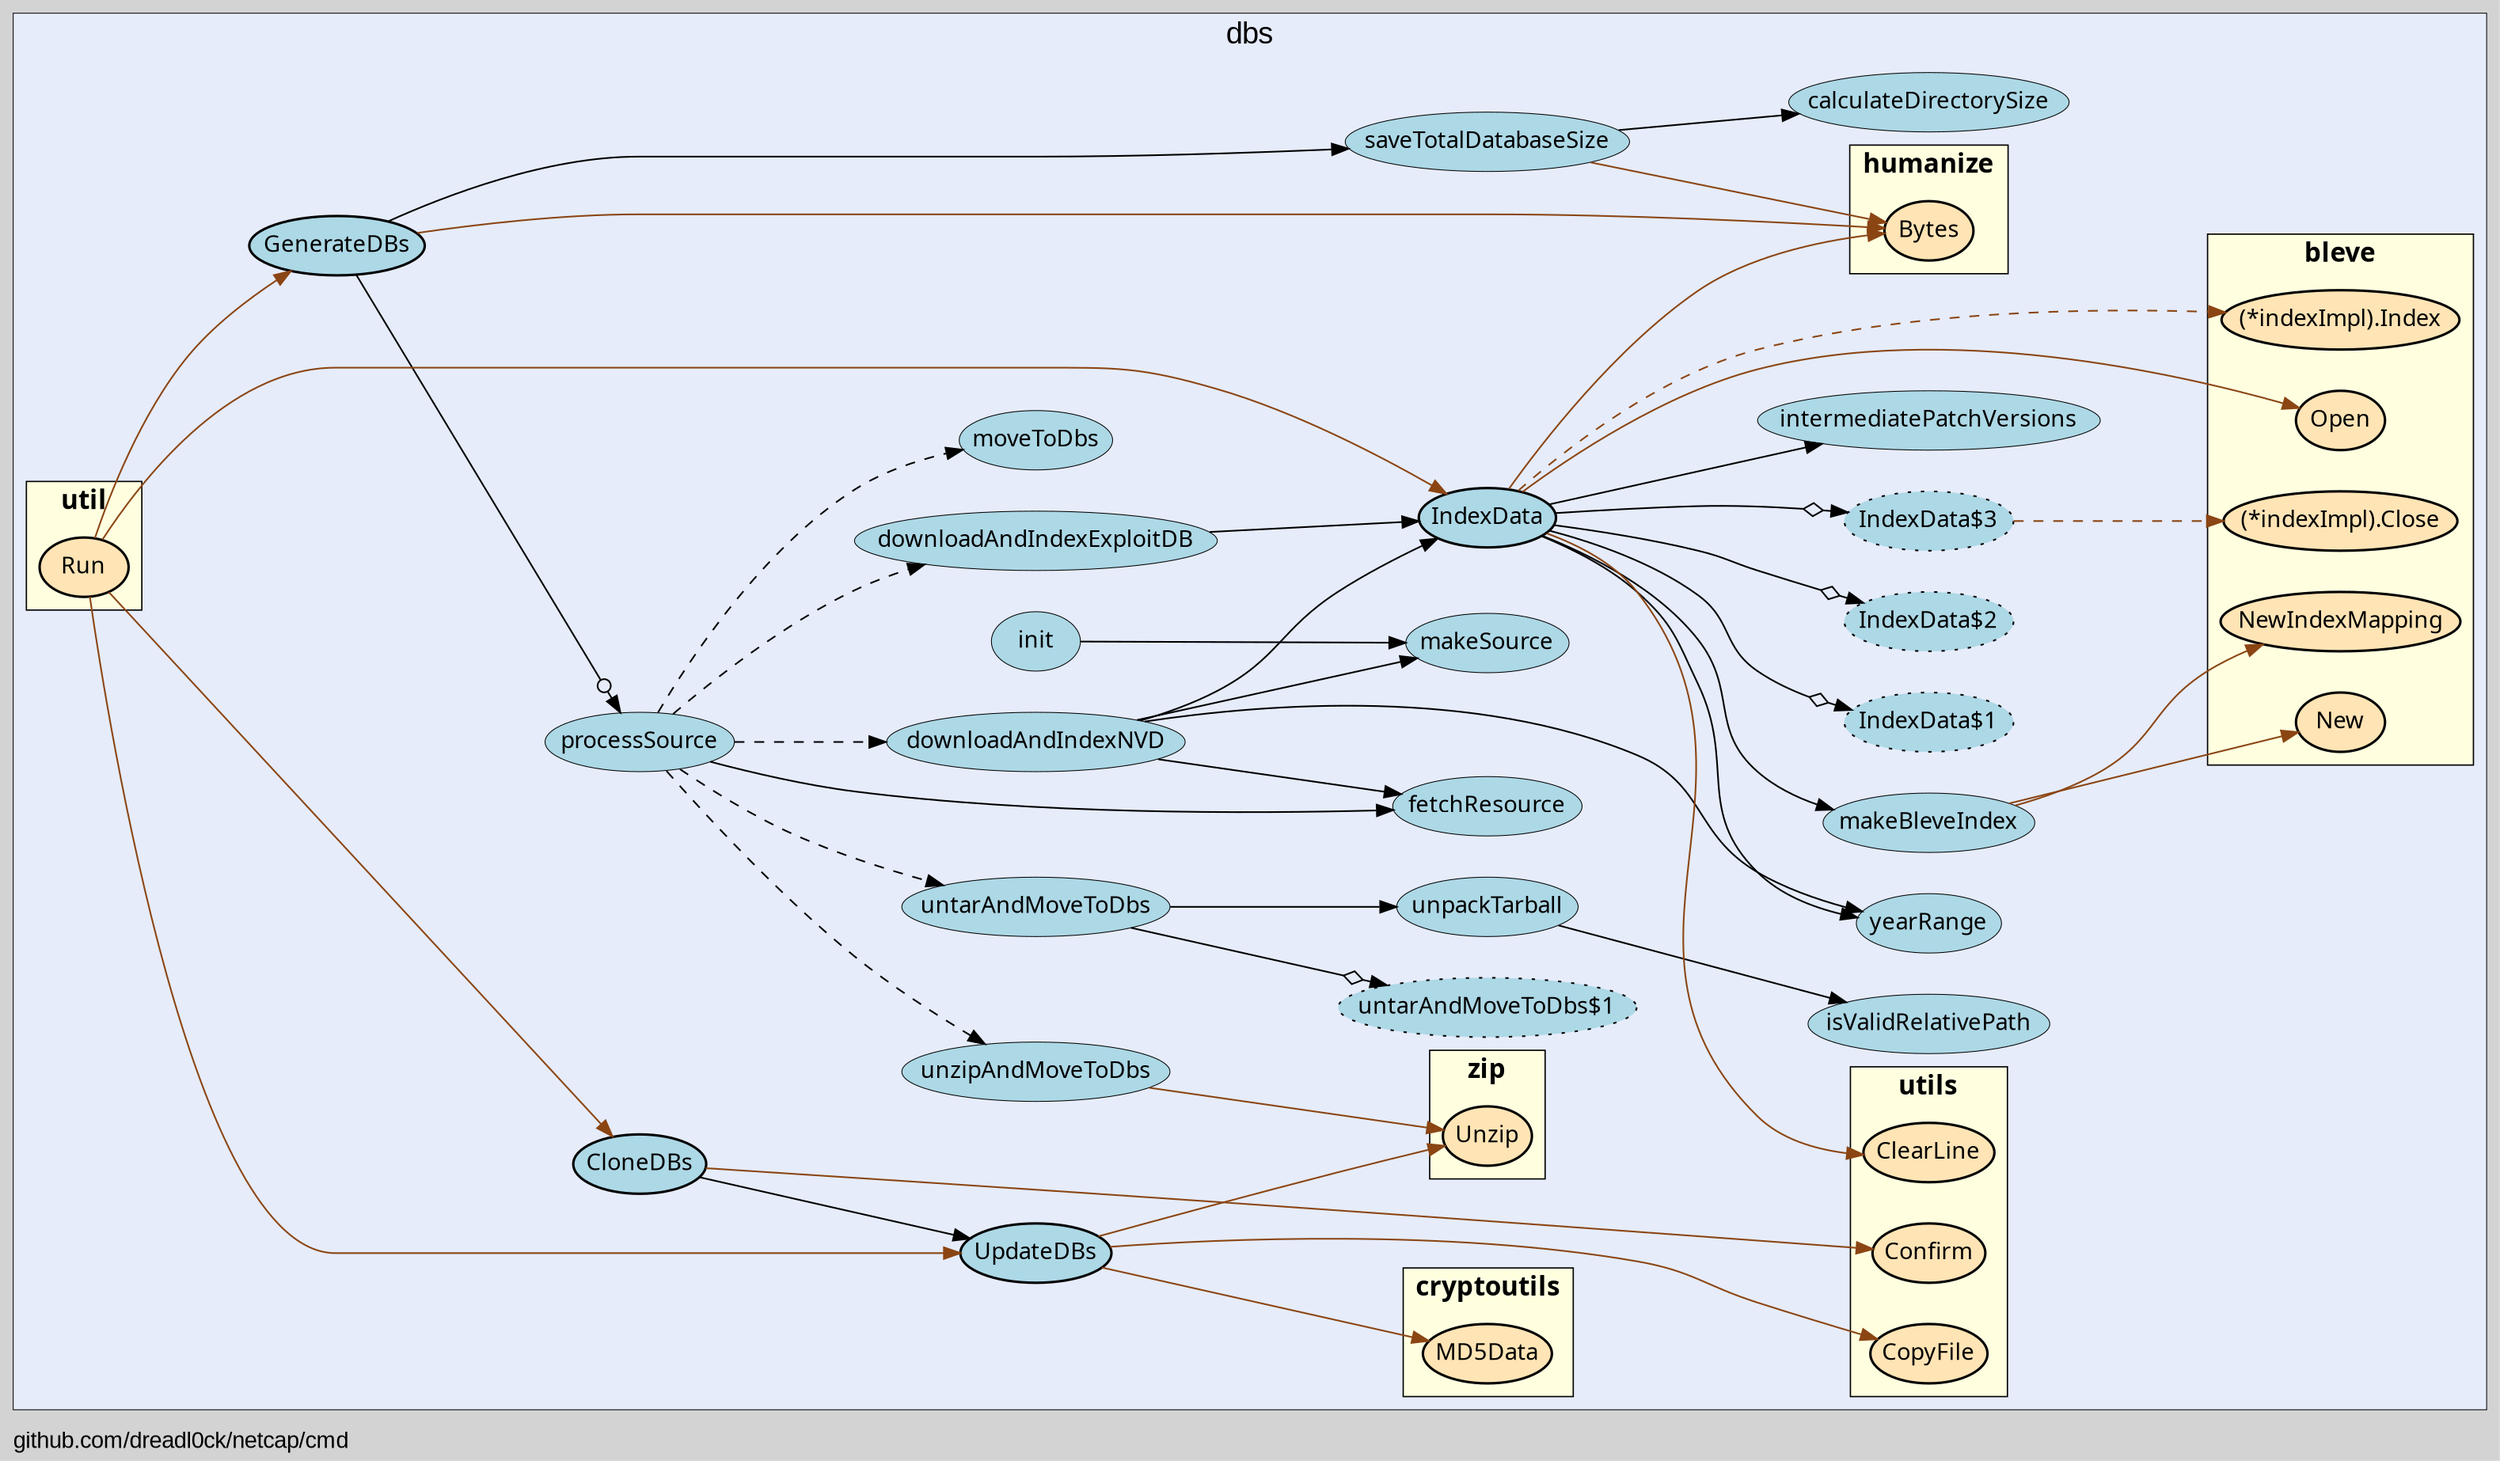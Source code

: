 digraph gocallvis {
    label="github.com/dreadl0ck/netcap/cmd";
    labeljust="l";
    fontname="Arial";
    fontsize="14";
    rankdir="LR";
    bgcolor="lightgray";
    style="solid";
    penwidth="0.5";
    pad="0.0";
    nodesep="0.35";

    node [shape="ellipse" style="filled" fillcolor="honeydew" fontname="Verdana" penwidth="1.0" margin="0.05,0.0"];
    edge [minlen="2"]

    subgraph "cluster_focus" {
        bgcolor="#e6ecfa";
label="dbs";
labelloc="t";
labeljust="c";
fontsize="18";
        
        "github.com/dreadl0ck/netcap/dbs.CloneDBs" [ label="CloneDBs" penwidth="1.5" fillcolor="lightblue" ]
        "github.com/dreadl0ck/netcap/dbs.UpdateDBs" [ fillcolor="lightblue" label="UpdateDBs" penwidth="1.5" ]
        "github.com/dreadl0ck/netcap/dbs.processSource" [ fillcolor="lightblue" label="processSource" penwidth="0.5" ]
        "github.com/dreadl0ck/netcap/dbs.fetchResource" [ fillcolor="lightblue" label="fetchResource" penwidth="0.5" ]
        "github.com/dreadl0ck/netcap/dbs.moveToDbs" [ fillcolor="lightblue" label="moveToDbs" penwidth="0.5" ]
        "github.com/dreadl0ck/netcap/dbs.unzipAndMoveToDbs" [ fillcolor="lightblue" label="unzipAndMoveToDbs" penwidth="0.5" ]
        "github.com/dreadl0ck/netcap/dbs.untarAndMoveToDbs" [ fillcolor="lightblue" label="untarAndMoveToDbs" penwidth="0.5" ]
        "github.com/dreadl0ck/netcap/dbs.untarAndMoveToDbs$1" [ fillcolor="lightblue" label="untarAndMoveToDbs$1" style="dotted,filled" ]
        "github.com/dreadl0ck/netcap/dbs.unpackTarball" [ fillcolor="lightblue" label="unpackTarball" penwidth="0.5" ]
        "github.com/dreadl0ck/netcap/dbs.isValidRelativePath" [ fillcolor="lightblue" label="isValidRelativePath" penwidth="0.5" ]
        "github.com/dreadl0ck/netcap/dbs.downloadAndIndexNVD" [ fillcolor="lightblue" label="downloadAndIndexNVD" penwidth="0.5" ]
        "github.com/dreadl0ck/netcap/dbs.yearRange" [ fillcolor="lightblue" label="yearRange" penwidth="0.5" ]
        "github.com/dreadl0ck/netcap/dbs.makeSource" [ fillcolor="lightblue" label="makeSource" penwidth="0.5" ]
        "github.com/dreadl0ck/netcap/dbs.IndexData" [ fillcolor="lightblue" label="IndexData" penwidth="1.5" ]
        "github.com/dreadl0ck/netcap/dbs.makeBleveIndex" [ fillcolor="lightblue" label="makeBleveIndex" penwidth="0.5" ]
        "github.com/dreadl0ck/netcap/dbs.IndexData$1" [ fillcolor="lightblue" label="IndexData$1" style="dotted,filled" ]
        "github.com/dreadl0ck/netcap/dbs.IndexData$2" [ fillcolor="lightblue" label="IndexData$2" style="dotted,filled" ]
        "github.com/dreadl0ck/netcap/dbs.IndexData$3" [ fillcolor="lightblue" label="IndexData$3" style="dotted,filled" ]
        "github.com/dreadl0ck/netcap/dbs.intermediatePatchVersions" [ label="intermediatePatchVersions" penwidth="0.5" fillcolor="lightblue" ]
        "github.com/dreadl0ck/netcap/dbs.downloadAndIndexExploitDB" [ fillcolor="lightblue" label="downloadAndIndexExploitDB" penwidth="0.5" ]
        "github.com/dreadl0ck/netcap/dbs.GenerateDBs" [ fillcolor="lightblue" label="GenerateDBs" penwidth="1.5" ]
        "github.com/dreadl0ck/netcap/dbs.saveTotalDatabaseSize" [ penwidth="0.5" fillcolor="lightblue" label="saveTotalDatabaseSize" ]
        "github.com/dreadl0ck/netcap/dbs.calculateDirectorySize" [ label="calculateDirectorySize" penwidth="0.5" fillcolor="lightblue" ]
        "github.com/dreadl0ck/netcap/dbs.init" [ fillcolor="lightblue" label="init" penwidth="0.5" ]
        
        subgraph "cluster_github.com/blevesearch/bleve" {
        penwidth="0.8";
style="filled";
fillcolor="lightyellow";
URL="/?f=github.com/blevesearch/bleve";
fontsize="16";
fontname="Tahoma bold";
rank="sink";
label="bleve";
tooltip="package: github.com/blevesearch/bleve";
        
        "github.com/blevesearch/bleve.Open" [ fillcolor="moccasin" label="Open" penwidth="1.5" ]
        "github.com/blevesearch/bleve.NewIndexMapping" [ penwidth="1.5" fillcolor="moccasin" label="NewIndexMapping" ]
        "github.com/blevesearch/bleve.New" [ fillcolor="moccasin" label="New" penwidth="1.5" ]
        "(*github.com/blevesearch/bleve.indexImpl).Close" [ penwidth="1.5" fillcolor="moccasin" label="(*indexImpl).Close" ]
        "(*github.com/blevesearch/bleve.indexImpl).Index" [ penwidth="1.5" fillcolor="moccasin" label="(*indexImpl).Index" ]
        
    }

        subgraph "cluster_github.com/dreadl0ck/cryptoutils" {
        penwidth="0.8";
fontsize="16";
fillcolor="lightyellow";
fontname="Tahoma bold";
rank="sink";
URL="/?f=github.com/dreadl0ck/cryptoutils";
tooltip="package: github.com/dreadl0ck/cryptoutils";
style="filled";
label="cryptoutils";
        
        "github.com/dreadl0ck/cryptoutils.MD5Data" [ fillcolor="moccasin" label="MD5Data" penwidth="1.5" ]
        
    }

        subgraph "cluster_github.com/dreadl0ck/netcap/cmd/util" {
        rank="sink";
fontsize="16";
style="filled";
fontname="Tahoma bold";
URL="/?f=github.com/dreadl0ck/netcap/cmd/util";
tooltip="package: github.com/dreadl0ck/netcap/cmd/util";
penwidth="0.8";
fillcolor="lightyellow";
label="util";
        
        "github.com/dreadl0ck/netcap/cmd/util.Run" [ fillcolor="moccasin" label="Run" penwidth="1.5" ]
        
    }

        subgraph "cluster_github.com/dreadl0ck/netcap/utils" {
        fillcolor="lightyellow";
rank="sink";
URL="/?f=github.com/dreadl0ck/netcap/utils";
fontname="Tahoma bold";
label="utils";
tooltip="package: github.com/dreadl0ck/netcap/utils";
penwidth="0.8";
fontsize="16";
style="filled";
        
        "github.com/dreadl0ck/netcap/utils.Confirm" [ fillcolor="moccasin" label="Confirm" penwidth="1.5" ]
        "github.com/dreadl0ck/netcap/utils.CopyFile" [ penwidth="1.5" fillcolor="moccasin" label="CopyFile" ]
        "github.com/dreadl0ck/netcap/utils.ClearLine" [ penwidth="1.5" fillcolor="moccasin" label="ClearLine" ]
        
    }

        subgraph "cluster_github.com/dustin/go-humanize" {
        rank="sink";
label="humanize";
URL="/?f=github.com/dustin/go-humanize";
penwidth="0.8";
fontsize="16";
style="filled";
fillcolor="lightyellow";
fontname="Tahoma bold";
tooltip="package: github.com/dustin/go-humanize";
        
        "github.com/dustin/go-humanize.Bytes" [ fillcolor="moccasin" label="Bytes" penwidth="1.5" ]
        
    }

        subgraph "cluster_github.com/evilsocket/islazy/zip" {
        penwidth="0.8";
fontsize="16";
fillcolor="lightyellow";
fontname="Tahoma bold";
URL="/?f=github.com/evilsocket/islazy/zip";
tooltip="package: github.com/evilsocket/islazy/zip";
style="filled";
rank="sink";
label="zip";
        
        "github.com/evilsocket/islazy/zip.Unzip" [ label="Unzip" penwidth="1.5" fillcolor="moccasin" ]
        
    }

    }

    "github.com/dreadl0ck/netcap/dbs.CloneDBs" -> "github.com/dreadl0ck/netcap/utils.Confirm" [ color="saddlebrown" ]
    "github.com/dreadl0ck/netcap/dbs.UpdateDBs" -> "github.com/dreadl0ck/cryptoutils.MD5Data" [ color="saddlebrown" ]
    "github.com/dreadl0ck/netcap/dbs.UpdateDBs" -> "github.com/dreadl0ck/netcap/utils.CopyFile" [ color="saddlebrown" ]
    "github.com/dreadl0ck/netcap/dbs.UpdateDBs" -> "github.com/evilsocket/islazy/zip.Unzip" [ color="saddlebrown" ]
    "github.com/dreadl0ck/netcap/dbs.CloneDBs" -> "github.com/dreadl0ck/netcap/dbs.UpdateDBs" [  ]
    "github.com/dreadl0ck/netcap/cmd/util.Run" -> "github.com/dreadl0ck/netcap/dbs.CloneDBs" [ color="saddlebrown" ]
    "github.com/dreadl0ck/netcap/dbs.processSource" -> "github.com/dreadl0ck/netcap/dbs.fetchResource" [  ]
    "github.com/dreadl0ck/netcap/dbs.processSource" -> "github.com/dreadl0ck/netcap/dbs.moveToDbs" [ style="dashed" ]
    "github.com/dreadl0ck/netcap/dbs.unzipAndMoveToDbs" -> "github.com/evilsocket/islazy/zip.Unzip" [ color="saddlebrown" ]
    "github.com/dreadl0ck/netcap/dbs.processSource" -> "github.com/dreadl0ck/netcap/dbs.unzipAndMoveToDbs" [ style="dashed" ]
    "github.com/dreadl0ck/netcap/dbs.untarAndMoveToDbs" -> "github.com/dreadl0ck/netcap/dbs.untarAndMoveToDbs$1" [ arrowhead="normalnoneodiamond" ]
    "github.com/dreadl0ck/netcap/dbs.unpackTarball" -> "github.com/dreadl0ck/netcap/dbs.isValidRelativePath" [  ]
    "github.com/dreadl0ck/netcap/dbs.untarAndMoveToDbs" -> "github.com/dreadl0ck/netcap/dbs.unpackTarball" [  ]
    "github.com/dreadl0ck/netcap/dbs.processSource" -> "github.com/dreadl0ck/netcap/dbs.untarAndMoveToDbs" [ style="dashed" ]
    "github.com/dreadl0ck/netcap/dbs.downloadAndIndexNVD" -> "github.com/dreadl0ck/netcap/dbs.yearRange" [  ]
    "github.com/dreadl0ck/netcap/dbs.downloadAndIndexNVD" -> "github.com/dreadl0ck/netcap/dbs.makeSource" [  ]
    "github.com/dreadl0ck/netcap/dbs.downloadAndIndexNVD" -> "github.com/dreadl0ck/netcap/dbs.fetchResource" [  ]
    "github.com/dreadl0ck/netcap/dbs.IndexData" -> "github.com/blevesearch/bleve.Open" [ color="saddlebrown" ]
    "github.com/dreadl0ck/netcap/dbs.makeBleveIndex" -> "github.com/blevesearch/bleve.NewIndexMapping" [ color="saddlebrown" ]
    "github.com/dreadl0ck/netcap/dbs.makeBleveIndex" -> "github.com/blevesearch/bleve.New" [ color="saddlebrown" ]
    "github.com/dreadl0ck/netcap/dbs.IndexData" -> "github.com/dreadl0ck/netcap/dbs.makeBleveIndex" [  ]
    "github.com/dreadl0ck/netcap/dbs.IndexData" -> "github.com/dreadl0ck/netcap/dbs.IndexData$1" [ arrowhead="normalnoneodiamond" ]
    "github.com/dreadl0ck/netcap/dbs.IndexData" -> "github.com/dreadl0ck/netcap/utils.ClearLine" [ color="saddlebrown" ]
    "github.com/dreadl0ck/netcap/dbs.IndexData" -> "github.com/dreadl0ck/netcap/dbs.IndexData$2" [ arrowhead="normalnoneodiamond" ]
    "github.com/dreadl0ck/netcap/dbs.IndexData$3" -> "(*github.com/blevesearch/bleve.indexImpl).Close" [ style="dashed" color="saddlebrown" ]
    "github.com/dreadl0ck/netcap/dbs.IndexData" -> "github.com/dreadl0ck/netcap/dbs.IndexData$3" [ arrowhead="normalnoneodiamond" ]
    "github.com/dreadl0ck/netcap/dbs.IndexData" -> "github.com/dreadl0ck/netcap/dbs.yearRange" [  ]
    "github.com/dreadl0ck/netcap/dbs.IndexData" -> "github.com/dreadl0ck/netcap/dbs.intermediatePatchVersions" [  ]
    "github.com/dreadl0ck/netcap/dbs.IndexData" -> "github.com/dustin/go-humanize.Bytes" [ color="saddlebrown" ]
    "github.com/dreadl0ck/netcap/dbs.IndexData" -> "(*github.com/blevesearch/bleve.indexImpl).Index" [ style="dashed" color="saddlebrown" ]
    "github.com/dreadl0ck/netcap/dbs.downloadAndIndexNVD" -> "github.com/dreadl0ck/netcap/dbs.IndexData" [  ]
    "github.com/dreadl0ck/netcap/dbs.processSource" -> "github.com/dreadl0ck/netcap/dbs.downloadAndIndexNVD" [ style="dashed" ]
    "github.com/dreadl0ck/netcap/dbs.downloadAndIndexExploitDB" -> "github.com/dreadl0ck/netcap/dbs.IndexData" [  ]
    "github.com/dreadl0ck/netcap/dbs.processSource" -> "github.com/dreadl0ck/netcap/dbs.downloadAndIndexExploitDB" [ style="dashed" ]
    "github.com/dreadl0ck/netcap/dbs.GenerateDBs" -> "github.com/dreadl0ck/netcap/dbs.processSource" [ arrowhead="normalnoneodot" ]
    "github.com/dreadl0ck/netcap/dbs.saveTotalDatabaseSize" -> "github.com/dreadl0ck/netcap/dbs.calculateDirectorySize" [  ]
    "github.com/dreadl0ck/netcap/dbs.saveTotalDatabaseSize" -> "github.com/dustin/go-humanize.Bytes" [ color="saddlebrown" ]
    "github.com/dreadl0ck/netcap/dbs.GenerateDBs" -> "github.com/dreadl0ck/netcap/dbs.saveTotalDatabaseSize" [  ]
    "github.com/dreadl0ck/netcap/dbs.GenerateDBs" -> "github.com/dustin/go-humanize.Bytes" [ color="saddlebrown" ]
    "github.com/dreadl0ck/netcap/cmd/util.Run" -> "github.com/dreadl0ck/netcap/dbs.GenerateDBs" [ color="saddlebrown" ]
    "github.com/dreadl0ck/netcap/cmd/util.Run" -> "github.com/dreadl0ck/netcap/dbs.UpdateDBs" [ color="saddlebrown" ]
    "github.com/dreadl0ck/netcap/cmd/util.Run" -> "github.com/dreadl0ck/netcap/dbs.IndexData" [ color="saddlebrown" ]
    "github.com/dreadl0ck/netcap/dbs.init" -> "github.com/dreadl0ck/netcap/dbs.makeSource" [  ]
}
